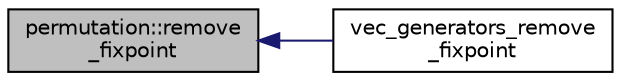 digraph "permutation::remove_fixpoint"
{
  edge [fontname="Helvetica",fontsize="10",labelfontname="Helvetica",labelfontsize="10"];
  node [fontname="Helvetica",fontsize="10",shape=record];
  rankdir="LR";
  Node2113 [label="permutation::remove\l_fixpoint",height=0.2,width=0.4,color="black", fillcolor="grey75", style="filled", fontcolor="black"];
  Node2113 -> Node2114 [dir="back",color="midnightblue",fontsize="10",style="solid",fontname="Helvetica"];
  Node2114 [label="vec_generators_remove\l_fixpoint",height=0.2,width=0.4,color="black", fillcolor="white", style="filled",URL="$d0/dd3/perm__group__gens_8_c.html#abd19615607abe35d6ccfc1f4d421dc2e"];
}
